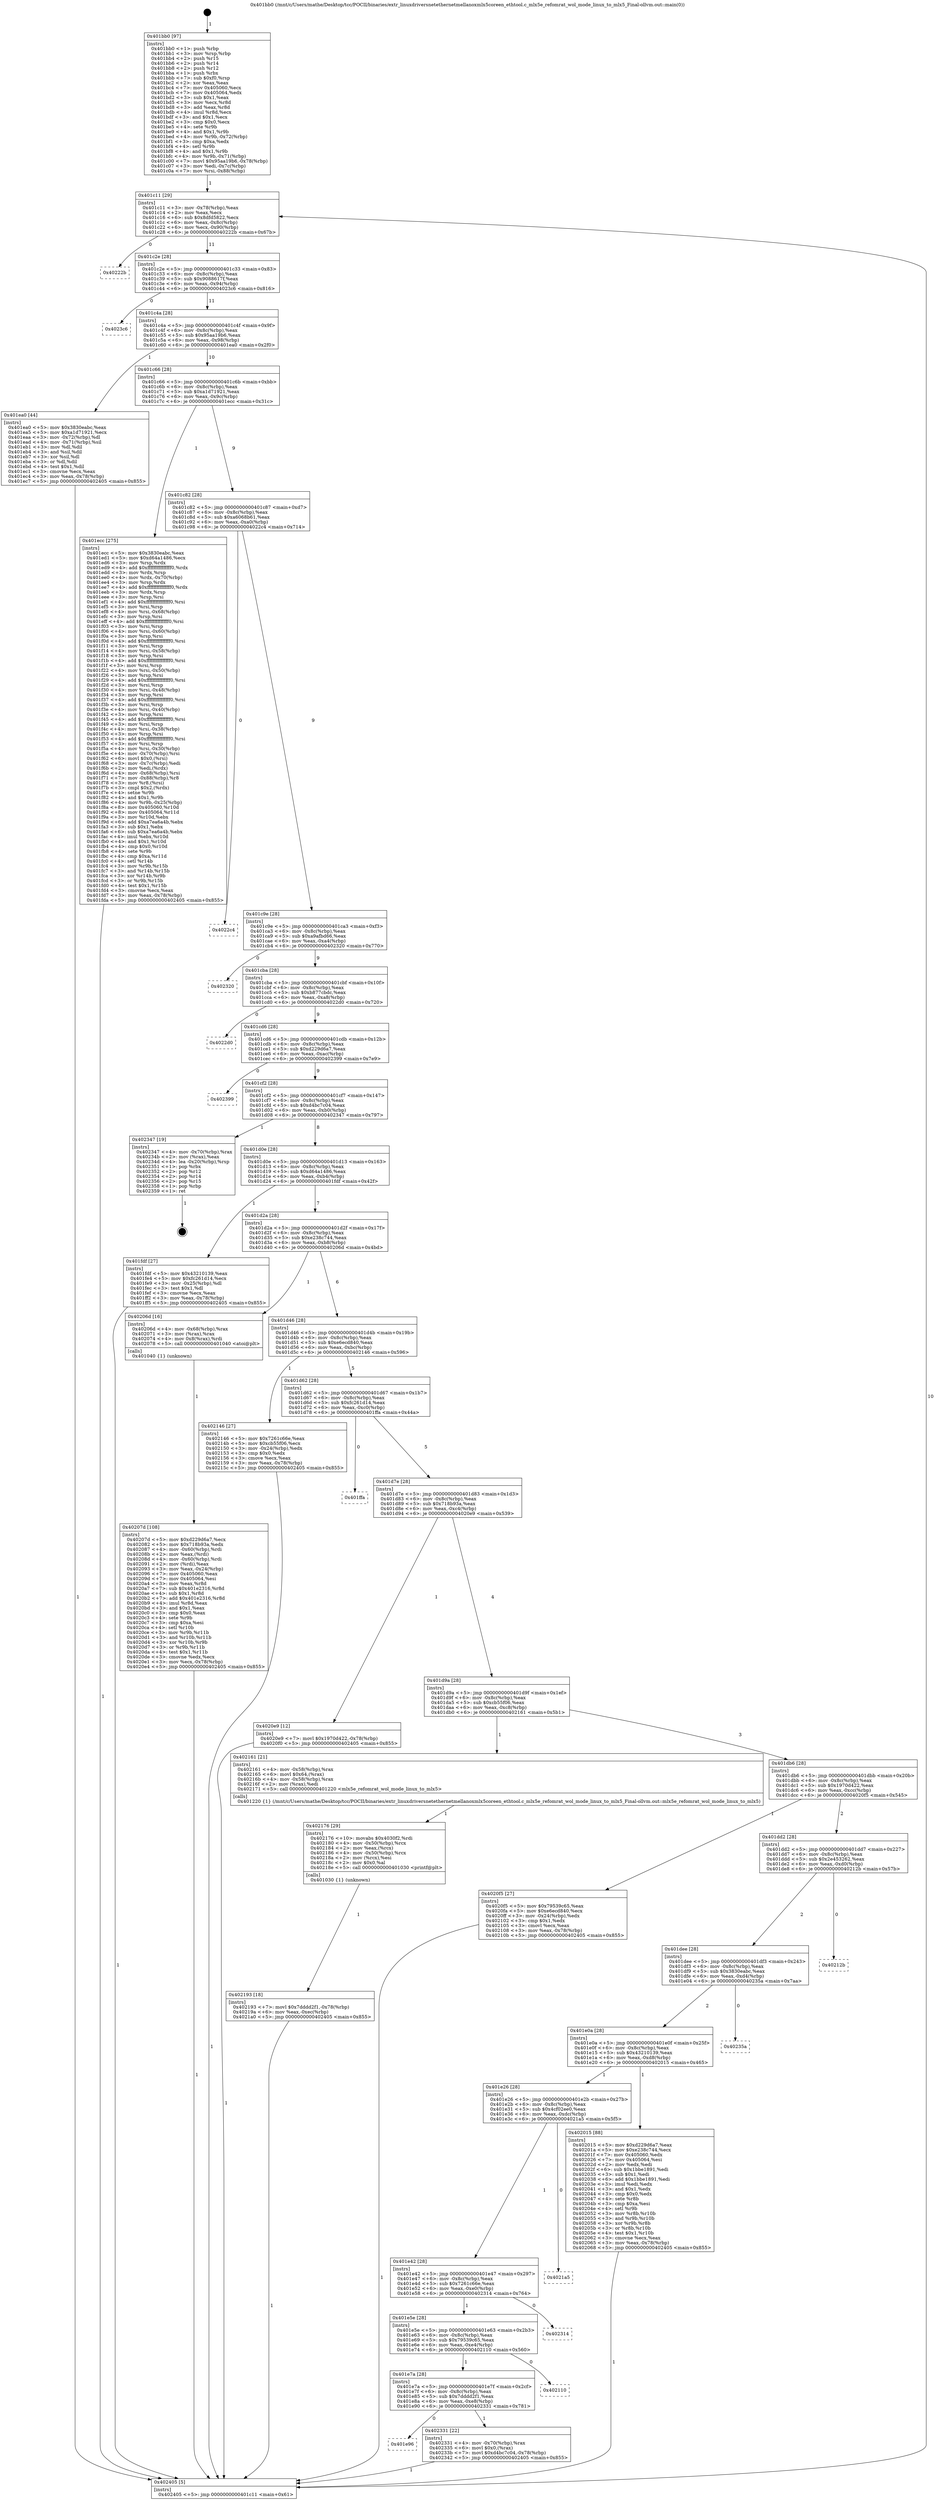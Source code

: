 digraph "0x401bb0" {
  label = "0x401bb0 (/mnt/c/Users/mathe/Desktop/tcc/POCII/binaries/extr_linuxdriversnetethernetmellanoxmlx5coreen_ethtool.c_mlx5e_refomrat_wol_mode_linux_to_mlx5_Final-ollvm.out::main(0))"
  labelloc = "t"
  node[shape=record]

  Entry [label="",width=0.3,height=0.3,shape=circle,fillcolor=black,style=filled]
  "0x401c11" [label="{
     0x401c11 [29]\l
     | [instrs]\l
     &nbsp;&nbsp;0x401c11 \<+3\>: mov -0x78(%rbp),%eax\l
     &nbsp;&nbsp;0x401c14 \<+2\>: mov %eax,%ecx\l
     &nbsp;&nbsp;0x401c16 \<+6\>: sub $0x8dfd5822,%ecx\l
     &nbsp;&nbsp;0x401c1c \<+6\>: mov %eax,-0x8c(%rbp)\l
     &nbsp;&nbsp;0x401c22 \<+6\>: mov %ecx,-0x90(%rbp)\l
     &nbsp;&nbsp;0x401c28 \<+6\>: je 000000000040222b \<main+0x67b\>\l
  }"]
  "0x40222b" [label="{
     0x40222b\l
  }", style=dashed]
  "0x401c2e" [label="{
     0x401c2e [28]\l
     | [instrs]\l
     &nbsp;&nbsp;0x401c2e \<+5\>: jmp 0000000000401c33 \<main+0x83\>\l
     &nbsp;&nbsp;0x401c33 \<+6\>: mov -0x8c(%rbp),%eax\l
     &nbsp;&nbsp;0x401c39 \<+5\>: sub $0x9088617f,%eax\l
     &nbsp;&nbsp;0x401c3e \<+6\>: mov %eax,-0x94(%rbp)\l
     &nbsp;&nbsp;0x401c44 \<+6\>: je 00000000004023c6 \<main+0x816\>\l
  }"]
  Exit [label="",width=0.3,height=0.3,shape=circle,fillcolor=black,style=filled,peripheries=2]
  "0x4023c6" [label="{
     0x4023c6\l
  }", style=dashed]
  "0x401c4a" [label="{
     0x401c4a [28]\l
     | [instrs]\l
     &nbsp;&nbsp;0x401c4a \<+5\>: jmp 0000000000401c4f \<main+0x9f\>\l
     &nbsp;&nbsp;0x401c4f \<+6\>: mov -0x8c(%rbp),%eax\l
     &nbsp;&nbsp;0x401c55 \<+5\>: sub $0x95aa19b6,%eax\l
     &nbsp;&nbsp;0x401c5a \<+6\>: mov %eax,-0x98(%rbp)\l
     &nbsp;&nbsp;0x401c60 \<+6\>: je 0000000000401ea0 \<main+0x2f0\>\l
  }"]
  "0x401e96" [label="{
     0x401e96\l
  }", style=dashed]
  "0x401ea0" [label="{
     0x401ea0 [44]\l
     | [instrs]\l
     &nbsp;&nbsp;0x401ea0 \<+5\>: mov $0x3830eabc,%eax\l
     &nbsp;&nbsp;0x401ea5 \<+5\>: mov $0xa1d71921,%ecx\l
     &nbsp;&nbsp;0x401eaa \<+3\>: mov -0x72(%rbp),%dl\l
     &nbsp;&nbsp;0x401ead \<+4\>: mov -0x71(%rbp),%sil\l
     &nbsp;&nbsp;0x401eb1 \<+3\>: mov %dl,%dil\l
     &nbsp;&nbsp;0x401eb4 \<+3\>: and %sil,%dil\l
     &nbsp;&nbsp;0x401eb7 \<+3\>: xor %sil,%dl\l
     &nbsp;&nbsp;0x401eba \<+3\>: or %dl,%dil\l
     &nbsp;&nbsp;0x401ebd \<+4\>: test $0x1,%dil\l
     &nbsp;&nbsp;0x401ec1 \<+3\>: cmovne %ecx,%eax\l
     &nbsp;&nbsp;0x401ec4 \<+3\>: mov %eax,-0x78(%rbp)\l
     &nbsp;&nbsp;0x401ec7 \<+5\>: jmp 0000000000402405 \<main+0x855\>\l
  }"]
  "0x401c66" [label="{
     0x401c66 [28]\l
     | [instrs]\l
     &nbsp;&nbsp;0x401c66 \<+5\>: jmp 0000000000401c6b \<main+0xbb\>\l
     &nbsp;&nbsp;0x401c6b \<+6\>: mov -0x8c(%rbp),%eax\l
     &nbsp;&nbsp;0x401c71 \<+5\>: sub $0xa1d71921,%eax\l
     &nbsp;&nbsp;0x401c76 \<+6\>: mov %eax,-0x9c(%rbp)\l
     &nbsp;&nbsp;0x401c7c \<+6\>: je 0000000000401ecc \<main+0x31c\>\l
  }"]
  "0x402405" [label="{
     0x402405 [5]\l
     | [instrs]\l
     &nbsp;&nbsp;0x402405 \<+5\>: jmp 0000000000401c11 \<main+0x61\>\l
  }"]
  "0x401bb0" [label="{
     0x401bb0 [97]\l
     | [instrs]\l
     &nbsp;&nbsp;0x401bb0 \<+1\>: push %rbp\l
     &nbsp;&nbsp;0x401bb1 \<+3\>: mov %rsp,%rbp\l
     &nbsp;&nbsp;0x401bb4 \<+2\>: push %r15\l
     &nbsp;&nbsp;0x401bb6 \<+2\>: push %r14\l
     &nbsp;&nbsp;0x401bb8 \<+2\>: push %r12\l
     &nbsp;&nbsp;0x401bba \<+1\>: push %rbx\l
     &nbsp;&nbsp;0x401bbb \<+7\>: sub $0xf0,%rsp\l
     &nbsp;&nbsp;0x401bc2 \<+2\>: xor %eax,%eax\l
     &nbsp;&nbsp;0x401bc4 \<+7\>: mov 0x405060,%ecx\l
     &nbsp;&nbsp;0x401bcb \<+7\>: mov 0x405064,%edx\l
     &nbsp;&nbsp;0x401bd2 \<+3\>: sub $0x1,%eax\l
     &nbsp;&nbsp;0x401bd5 \<+3\>: mov %ecx,%r8d\l
     &nbsp;&nbsp;0x401bd8 \<+3\>: add %eax,%r8d\l
     &nbsp;&nbsp;0x401bdb \<+4\>: imul %r8d,%ecx\l
     &nbsp;&nbsp;0x401bdf \<+3\>: and $0x1,%ecx\l
     &nbsp;&nbsp;0x401be2 \<+3\>: cmp $0x0,%ecx\l
     &nbsp;&nbsp;0x401be5 \<+4\>: sete %r9b\l
     &nbsp;&nbsp;0x401be9 \<+4\>: and $0x1,%r9b\l
     &nbsp;&nbsp;0x401bed \<+4\>: mov %r9b,-0x72(%rbp)\l
     &nbsp;&nbsp;0x401bf1 \<+3\>: cmp $0xa,%edx\l
     &nbsp;&nbsp;0x401bf4 \<+4\>: setl %r9b\l
     &nbsp;&nbsp;0x401bf8 \<+4\>: and $0x1,%r9b\l
     &nbsp;&nbsp;0x401bfc \<+4\>: mov %r9b,-0x71(%rbp)\l
     &nbsp;&nbsp;0x401c00 \<+7\>: movl $0x95aa19b6,-0x78(%rbp)\l
     &nbsp;&nbsp;0x401c07 \<+3\>: mov %edi,-0x7c(%rbp)\l
     &nbsp;&nbsp;0x401c0a \<+7\>: mov %rsi,-0x88(%rbp)\l
  }"]
  "0x402331" [label="{
     0x402331 [22]\l
     | [instrs]\l
     &nbsp;&nbsp;0x402331 \<+4\>: mov -0x70(%rbp),%rax\l
     &nbsp;&nbsp;0x402335 \<+6\>: movl $0x0,(%rax)\l
     &nbsp;&nbsp;0x40233b \<+7\>: movl $0xd4bc7c04,-0x78(%rbp)\l
     &nbsp;&nbsp;0x402342 \<+5\>: jmp 0000000000402405 \<main+0x855\>\l
  }"]
  "0x401ecc" [label="{
     0x401ecc [275]\l
     | [instrs]\l
     &nbsp;&nbsp;0x401ecc \<+5\>: mov $0x3830eabc,%eax\l
     &nbsp;&nbsp;0x401ed1 \<+5\>: mov $0xd64a1486,%ecx\l
     &nbsp;&nbsp;0x401ed6 \<+3\>: mov %rsp,%rdx\l
     &nbsp;&nbsp;0x401ed9 \<+4\>: add $0xfffffffffffffff0,%rdx\l
     &nbsp;&nbsp;0x401edd \<+3\>: mov %rdx,%rsp\l
     &nbsp;&nbsp;0x401ee0 \<+4\>: mov %rdx,-0x70(%rbp)\l
     &nbsp;&nbsp;0x401ee4 \<+3\>: mov %rsp,%rdx\l
     &nbsp;&nbsp;0x401ee7 \<+4\>: add $0xfffffffffffffff0,%rdx\l
     &nbsp;&nbsp;0x401eeb \<+3\>: mov %rdx,%rsp\l
     &nbsp;&nbsp;0x401eee \<+3\>: mov %rsp,%rsi\l
     &nbsp;&nbsp;0x401ef1 \<+4\>: add $0xfffffffffffffff0,%rsi\l
     &nbsp;&nbsp;0x401ef5 \<+3\>: mov %rsi,%rsp\l
     &nbsp;&nbsp;0x401ef8 \<+4\>: mov %rsi,-0x68(%rbp)\l
     &nbsp;&nbsp;0x401efc \<+3\>: mov %rsp,%rsi\l
     &nbsp;&nbsp;0x401eff \<+4\>: add $0xfffffffffffffff0,%rsi\l
     &nbsp;&nbsp;0x401f03 \<+3\>: mov %rsi,%rsp\l
     &nbsp;&nbsp;0x401f06 \<+4\>: mov %rsi,-0x60(%rbp)\l
     &nbsp;&nbsp;0x401f0a \<+3\>: mov %rsp,%rsi\l
     &nbsp;&nbsp;0x401f0d \<+4\>: add $0xfffffffffffffff0,%rsi\l
     &nbsp;&nbsp;0x401f11 \<+3\>: mov %rsi,%rsp\l
     &nbsp;&nbsp;0x401f14 \<+4\>: mov %rsi,-0x58(%rbp)\l
     &nbsp;&nbsp;0x401f18 \<+3\>: mov %rsp,%rsi\l
     &nbsp;&nbsp;0x401f1b \<+4\>: add $0xfffffffffffffff0,%rsi\l
     &nbsp;&nbsp;0x401f1f \<+3\>: mov %rsi,%rsp\l
     &nbsp;&nbsp;0x401f22 \<+4\>: mov %rsi,-0x50(%rbp)\l
     &nbsp;&nbsp;0x401f26 \<+3\>: mov %rsp,%rsi\l
     &nbsp;&nbsp;0x401f29 \<+4\>: add $0xfffffffffffffff0,%rsi\l
     &nbsp;&nbsp;0x401f2d \<+3\>: mov %rsi,%rsp\l
     &nbsp;&nbsp;0x401f30 \<+4\>: mov %rsi,-0x48(%rbp)\l
     &nbsp;&nbsp;0x401f34 \<+3\>: mov %rsp,%rsi\l
     &nbsp;&nbsp;0x401f37 \<+4\>: add $0xfffffffffffffff0,%rsi\l
     &nbsp;&nbsp;0x401f3b \<+3\>: mov %rsi,%rsp\l
     &nbsp;&nbsp;0x401f3e \<+4\>: mov %rsi,-0x40(%rbp)\l
     &nbsp;&nbsp;0x401f42 \<+3\>: mov %rsp,%rsi\l
     &nbsp;&nbsp;0x401f45 \<+4\>: add $0xfffffffffffffff0,%rsi\l
     &nbsp;&nbsp;0x401f49 \<+3\>: mov %rsi,%rsp\l
     &nbsp;&nbsp;0x401f4c \<+4\>: mov %rsi,-0x38(%rbp)\l
     &nbsp;&nbsp;0x401f50 \<+3\>: mov %rsp,%rsi\l
     &nbsp;&nbsp;0x401f53 \<+4\>: add $0xfffffffffffffff0,%rsi\l
     &nbsp;&nbsp;0x401f57 \<+3\>: mov %rsi,%rsp\l
     &nbsp;&nbsp;0x401f5a \<+4\>: mov %rsi,-0x30(%rbp)\l
     &nbsp;&nbsp;0x401f5e \<+4\>: mov -0x70(%rbp),%rsi\l
     &nbsp;&nbsp;0x401f62 \<+6\>: movl $0x0,(%rsi)\l
     &nbsp;&nbsp;0x401f68 \<+3\>: mov -0x7c(%rbp),%edi\l
     &nbsp;&nbsp;0x401f6b \<+2\>: mov %edi,(%rdx)\l
     &nbsp;&nbsp;0x401f6d \<+4\>: mov -0x68(%rbp),%rsi\l
     &nbsp;&nbsp;0x401f71 \<+7\>: mov -0x88(%rbp),%r8\l
     &nbsp;&nbsp;0x401f78 \<+3\>: mov %r8,(%rsi)\l
     &nbsp;&nbsp;0x401f7b \<+3\>: cmpl $0x2,(%rdx)\l
     &nbsp;&nbsp;0x401f7e \<+4\>: setne %r9b\l
     &nbsp;&nbsp;0x401f82 \<+4\>: and $0x1,%r9b\l
     &nbsp;&nbsp;0x401f86 \<+4\>: mov %r9b,-0x25(%rbp)\l
     &nbsp;&nbsp;0x401f8a \<+8\>: mov 0x405060,%r10d\l
     &nbsp;&nbsp;0x401f92 \<+8\>: mov 0x405064,%r11d\l
     &nbsp;&nbsp;0x401f9a \<+3\>: mov %r10d,%ebx\l
     &nbsp;&nbsp;0x401f9d \<+6\>: add $0xa7ea6a4b,%ebx\l
     &nbsp;&nbsp;0x401fa3 \<+3\>: sub $0x1,%ebx\l
     &nbsp;&nbsp;0x401fa6 \<+6\>: sub $0xa7ea6a4b,%ebx\l
     &nbsp;&nbsp;0x401fac \<+4\>: imul %ebx,%r10d\l
     &nbsp;&nbsp;0x401fb0 \<+4\>: and $0x1,%r10d\l
     &nbsp;&nbsp;0x401fb4 \<+4\>: cmp $0x0,%r10d\l
     &nbsp;&nbsp;0x401fb8 \<+4\>: sete %r9b\l
     &nbsp;&nbsp;0x401fbc \<+4\>: cmp $0xa,%r11d\l
     &nbsp;&nbsp;0x401fc0 \<+4\>: setl %r14b\l
     &nbsp;&nbsp;0x401fc4 \<+3\>: mov %r9b,%r15b\l
     &nbsp;&nbsp;0x401fc7 \<+3\>: and %r14b,%r15b\l
     &nbsp;&nbsp;0x401fca \<+3\>: xor %r14b,%r9b\l
     &nbsp;&nbsp;0x401fcd \<+3\>: or %r9b,%r15b\l
     &nbsp;&nbsp;0x401fd0 \<+4\>: test $0x1,%r15b\l
     &nbsp;&nbsp;0x401fd4 \<+3\>: cmovne %ecx,%eax\l
     &nbsp;&nbsp;0x401fd7 \<+3\>: mov %eax,-0x78(%rbp)\l
     &nbsp;&nbsp;0x401fda \<+5\>: jmp 0000000000402405 \<main+0x855\>\l
  }"]
  "0x401c82" [label="{
     0x401c82 [28]\l
     | [instrs]\l
     &nbsp;&nbsp;0x401c82 \<+5\>: jmp 0000000000401c87 \<main+0xd7\>\l
     &nbsp;&nbsp;0x401c87 \<+6\>: mov -0x8c(%rbp),%eax\l
     &nbsp;&nbsp;0x401c8d \<+5\>: sub $0xa6068b61,%eax\l
     &nbsp;&nbsp;0x401c92 \<+6\>: mov %eax,-0xa0(%rbp)\l
     &nbsp;&nbsp;0x401c98 \<+6\>: je 00000000004022c4 \<main+0x714\>\l
  }"]
  "0x401e7a" [label="{
     0x401e7a [28]\l
     | [instrs]\l
     &nbsp;&nbsp;0x401e7a \<+5\>: jmp 0000000000401e7f \<main+0x2cf\>\l
     &nbsp;&nbsp;0x401e7f \<+6\>: mov -0x8c(%rbp),%eax\l
     &nbsp;&nbsp;0x401e85 \<+5\>: sub $0x7dddd2f1,%eax\l
     &nbsp;&nbsp;0x401e8a \<+6\>: mov %eax,-0xe8(%rbp)\l
     &nbsp;&nbsp;0x401e90 \<+6\>: je 0000000000402331 \<main+0x781\>\l
  }"]
  "0x402110" [label="{
     0x402110\l
  }", style=dashed]
  "0x4022c4" [label="{
     0x4022c4\l
  }", style=dashed]
  "0x401c9e" [label="{
     0x401c9e [28]\l
     | [instrs]\l
     &nbsp;&nbsp;0x401c9e \<+5\>: jmp 0000000000401ca3 \<main+0xf3\>\l
     &nbsp;&nbsp;0x401ca3 \<+6\>: mov -0x8c(%rbp),%eax\l
     &nbsp;&nbsp;0x401ca9 \<+5\>: sub $0xa9afbd66,%eax\l
     &nbsp;&nbsp;0x401cae \<+6\>: mov %eax,-0xa4(%rbp)\l
     &nbsp;&nbsp;0x401cb4 \<+6\>: je 0000000000402320 \<main+0x770\>\l
  }"]
  "0x401e5e" [label="{
     0x401e5e [28]\l
     | [instrs]\l
     &nbsp;&nbsp;0x401e5e \<+5\>: jmp 0000000000401e63 \<main+0x2b3\>\l
     &nbsp;&nbsp;0x401e63 \<+6\>: mov -0x8c(%rbp),%eax\l
     &nbsp;&nbsp;0x401e69 \<+5\>: sub $0x79539c65,%eax\l
     &nbsp;&nbsp;0x401e6e \<+6\>: mov %eax,-0xe4(%rbp)\l
     &nbsp;&nbsp;0x401e74 \<+6\>: je 0000000000402110 \<main+0x560\>\l
  }"]
  "0x402320" [label="{
     0x402320\l
  }", style=dashed]
  "0x401cba" [label="{
     0x401cba [28]\l
     | [instrs]\l
     &nbsp;&nbsp;0x401cba \<+5\>: jmp 0000000000401cbf \<main+0x10f\>\l
     &nbsp;&nbsp;0x401cbf \<+6\>: mov -0x8c(%rbp),%eax\l
     &nbsp;&nbsp;0x401cc5 \<+5\>: sub $0xb877cbdc,%eax\l
     &nbsp;&nbsp;0x401cca \<+6\>: mov %eax,-0xa8(%rbp)\l
     &nbsp;&nbsp;0x401cd0 \<+6\>: je 00000000004022d0 \<main+0x720\>\l
  }"]
  "0x402314" [label="{
     0x402314\l
  }", style=dashed]
  "0x4022d0" [label="{
     0x4022d0\l
  }", style=dashed]
  "0x401cd6" [label="{
     0x401cd6 [28]\l
     | [instrs]\l
     &nbsp;&nbsp;0x401cd6 \<+5\>: jmp 0000000000401cdb \<main+0x12b\>\l
     &nbsp;&nbsp;0x401cdb \<+6\>: mov -0x8c(%rbp),%eax\l
     &nbsp;&nbsp;0x401ce1 \<+5\>: sub $0xd229d6a7,%eax\l
     &nbsp;&nbsp;0x401ce6 \<+6\>: mov %eax,-0xac(%rbp)\l
     &nbsp;&nbsp;0x401cec \<+6\>: je 0000000000402399 \<main+0x7e9\>\l
  }"]
  "0x401e42" [label="{
     0x401e42 [28]\l
     | [instrs]\l
     &nbsp;&nbsp;0x401e42 \<+5\>: jmp 0000000000401e47 \<main+0x297\>\l
     &nbsp;&nbsp;0x401e47 \<+6\>: mov -0x8c(%rbp),%eax\l
     &nbsp;&nbsp;0x401e4d \<+5\>: sub $0x7261c66e,%eax\l
     &nbsp;&nbsp;0x401e52 \<+6\>: mov %eax,-0xe0(%rbp)\l
     &nbsp;&nbsp;0x401e58 \<+6\>: je 0000000000402314 \<main+0x764\>\l
  }"]
  "0x402399" [label="{
     0x402399\l
  }", style=dashed]
  "0x401cf2" [label="{
     0x401cf2 [28]\l
     | [instrs]\l
     &nbsp;&nbsp;0x401cf2 \<+5\>: jmp 0000000000401cf7 \<main+0x147\>\l
     &nbsp;&nbsp;0x401cf7 \<+6\>: mov -0x8c(%rbp),%eax\l
     &nbsp;&nbsp;0x401cfd \<+5\>: sub $0xd4bc7c04,%eax\l
     &nbsp;&nbsp;0x401d02 \<+6\>: mov %eax,-0xb0(%rbp)\l
     &nbsp;&nbsp;0x401d08 \<+6\>: je 0000000000402347 \<main+0x797\>\l
  }"]
  "0x4021a5" [label="{
     0x4021a5\l
  }", style=dashed]
  "0x402347" [label="{
     0x402347 [19]\l
     | [instrs]\l
     &nbsp;&nbsp;0x402347 \<+4\>: mov -0x70(%rbp),%rax\l
     &nbsp;&nbsp;0x40234b \<+2\>: mov (%rax),%eax\l
     &nbsp;&nbsp;0x40234d \<+4\>: lea -0x20(%rbp),%rsp\l
     &nbsp;&nbsp;0x402351 \<+1\>: pop %rbx\l
     &nbsp;&nbsp;0x402352 \<+2\>: pop %r12\l
     &nbsp;&nbsp;0x402354 \<+2\>: pop %r14\l
     &nbsp;&nbsp;0x402356 \<+2\>: pop %r15\l
     &nbsp;&nbsp;0x402358 \<+1\>: pop %rbp\l
     &nbsp;&nbsp;0x402359 \<+1\>: ret\l
  }"]
  "0x401d0e" [label="{
     0x401d0e [28]\l
     | [instrs]\l
     &nbsp;&nbsp;0x401d0e \<+5\>: jmp 0000000000401d13 \<main+0x163\>\l
     &nbsp;&nbsp;0x401d13 \<+6\>: mov -0x8c(%rbp),%eax\l
     &nbsp;&nbsp;0x401d19 \<+5\>: sub $0xd64a1486,%eax\l
     &nbsp;&nbsp;0x401d1e \<+6\>: mov %eax,-0xb4(%rbp)\l
     &nbsp;&nbsp;0x401d24 \<+6\>: je 0000000000401fdf \<main+0x42f\>\l
  }"]
  "0x402193" [label="{
     0x402193 [18]\l
     | [instrs]\l
     &nbsp;&nbsp;0x402193 \<+7\>: movl $0x7dddd2f1,-0x78(%rbp)\l
     &nbsp;&nbsp;0x40219a \<+6\>: mov %eax,-0xec(%rbp)\l
     &nbsp;&nbsp;0x4021a0 \<+5\>: jmp 0000000000402405 \<main+0x855\>\l
  }"]
  "0x401fdf" [label="{
     0x401fdf [27]\l
     | [instrs]\l
     &nbsp;&nbsp;0x401fdf \<+5\>: mov $0x43210139,%eax\l
     &nbsp;&nbsp;0x401fe4 \<+5\>: mov $0xfc261d14,%ecx\l
     &nbsp;&nbsp;0x401fe9 \<+3\>: mov -0x25(%rbp),%dl\l
     &nbsp;&nbsp;0x401fec \<+3\>: test $0x1,%dl\l
     &nbsp;&nbsp;0x401fef \<+3\>: cmovne %ecx,%eax\l
     &nbsp;&nbsp;0x401ff2 \<+3\>: mov %eax,-0x78(%rbp)\l
     &nbsp;&nbsp;0x401ff5 \<+5\>: jmp 0000000000402405 \<main+0x855\>\l
  }"]
  "0x401d2a" [label="{
     0x401d2a [28]\l
     | [instrs]\l
     &nbsp;&nbsp;0x401d2a \<+5\>: jmp 0000000000401d2f \<main+0x17f\>\l
     &nbsp;&nbsp;0x401d2f \<+6\>: mov -0x8c(%rbp),%eax\l
     &nbsp;&nbsp;0x401d35 \<+5\>: sub $0xe238c744,%eax\l
     &nbsp;&nbsp;0x401d3a \<+6\>: mov %eax,-0xb8(%rbp)\l
     &nbsp;&nbsp;0x401d40 \<+6\>: je 000000000040206d \<main+0x4bd\>\l
  }"]
  "0x402176" [label="{
     0x402176 [29]\l
     | [instrs]\l
     &nbsp;&nbsp;0x402176 \<+10\>: movabs $0x4030f2,%rdi\l
     &nbsp;&nbsp;0x402180 \<+4\>: mov -0x50(%rbp),%rcx\l
     &nbsp;&nbsp;0x402184 \<+2\>: mov %eax,(%rcx)\l
     &nbsp;&nbsp;0x402186 \<+4\>: mov -0x50(%rbp),%rcx\l
     &nbsp;&nbsp;0x40218a \<+2\>: mov (%rcx),%esi\l
     &nbsp;&nbsp;0x40218c \<+2\>: mov $0x0,%al\l
     &nbsp;&nbsp;0x40218e \<+5\>: call 0000000000401030 \<printf@plt\>\l
     | [calls]\l
     &nbsp;&nbsp;0x401030 \{1\} (unknown)\l
  }"]
  "0x40206d" [label="{
     0x40206d [16]\l
     | [instrs]\l
     &nbsp;&nbsp;0x40206d \<+4\>: mov -0x68(%rbp),%rax\l
     &nbsp;&nbsp;0x402071 \<+3\>: mov (%rax),%rax\l
     &nbsp;&nbsp;0x402074 \<+4\>: mov 0x8(%rax),%rdi\l
     &nbsp;&nbsp;0x402078 \<+5\>: call 0000000000401040 \<atoi@plt\>\l
     | [calls]\l
     &nbsp;&nbsp;0x401040 \{1\} (unknown)\l
  }"]
  "0x401d46" [label="{
     0x401d46 [28]\l
     | [instrs]\l
     &nbsp;&nbsp;0x401d46 \<+5\>: jmp 0000000000401d4b \<main+0x19b\>\l
     &nbsp;&nbsp;0x401d4b \<+6\>: mov -0x8c(%rbp),%eax\l
     &nbsp;&nbsp;0x401d51 \<+5\>: sub $0xe6ecd840,%eax\l
     &nbsp;&nbsp;0x401d56 \<+6\>: mov %eax,-0xbc(%rbp)\l
     &nbsp;&nbsp;0x401d5c \<+6\>: je 0000000000402146 \<main+0x596\>\l
  }"]
  "0x40207d" [label="{
     0x40207d [108]\l
     | [instrs]\l
     &nbsp;&nbsp;0x40207d \<+5\>: mov $0xd229d6a7,%ecx\l
     &nbsp;&nbsp;0x402082 \<+5\>: mov $0x718b93a,%edx\l
     &nbsp;&nbsp;0x402087 \<+4\>: mov -0x60(%rbp),%rdi\l
     &nbsp;&nbsp;0x40208b \<+2\>: mov %eax,(%rdi)\l
     &nbsp;&nbsp;0x40208d \<+4\>: mov -0x60(%rbp),%rdi\l
     &nbsp;&nbsp;0x402091 \<+2\>: mov (%rdi),%eax\l
     &nbsp;&nbsp;0x402093 \<+3\>: mov %eax,-0x24(%rbp)\l
     &nbsp;&nbsp;0x402096 \<+7\>: mov 0x405060,%eax\l
     &nbsp;&nbsp;0x40209d \<+7\>: mov 0x405064,%esi\l
     &nbsp;&nbsp;0x4020a4 \<+3\>: mov %eax,%r8d\l
     &nbsp;&nbsp;0x4020a7 \<+7\>: sub $0x401e2316,%r8d\l
     &nbsp;&nbsp;0x4020ae \<+4\>: sub $0x1,%r8d\l
     &nbsp;&nbsp;0x4020b2 \<+7\>: add $0x401e2316,%r8d\l
     &nbsp;&nbsp;0x4020b9 \<+4\>: imul %r8d,%eax\l
     &nbsp;&nbsp;0x4020bd \<+3\>: and $0x1,%eax\l
     &nbsp;&nbsp;0x4020c0 \<+3\>: cmp $0x0,%eax\l
     &nbsp;&nbsp;0x4020c3 \<+4\>: sete %r9b\l
     &nbsp;&nbsp;0x4020c7 \<+3\>: cmp $0xa,%esi\l
     &nbsp;&nbsp;0x4020ca \<+4\>: setl %r10b\l
     &nbsp;&nbsp;0x4020ce \<+3\>: mov %r9b,%r11b\l
     &nbsp;&nbsp;0x4020d1 \<+3\>: and %r10b,%r11b\l
     &nbsp;&nbsp;0x4020d4 \<+3\>: xor %r10b,%r9b\l
     &nbsp;&nbsp;0x4020d7 \<+3\>: or %r9b,%r11b\l
     &nbsp;&nbsp;0x4020da \<+4\>: test $0x1,%r11b\l
     &nbsp;&nbsp;0x4020de \<+3\>: cmovne %edx,%ecx\l
     &nbsp;&nbsp;0x4020e1 \<+3\>: mov %ecx,-0x78(%rbp)\l
     &nbsp;&nbsp;0x4020e4 \<+5\>: jmp 0000000000402405 \<main+0x855\>\l
  }"]
  "0x402146" [label="{
     0x402146 [27]\l
     | [instrs]\l
     &nbsp;&nbsp;0x402146 \<+5\>: mov $0x7261c66e,%eax\l
     &nbsp;&nbsp;0x40214b \<+5\>: mov $0xcb55f06,%ecx\l
     &nbsp;&nbsp;0x402150 \<+3\>: mov -0x24(%rbp),%edx\l
     &nbsp;&nbsp;0x402153 \<+3\>: cmp $0x0,%edx\l
     &nbsp;&nbsp;0x402156 \<+3\>: cmove %ecx,%eax\l
     &nbsp;&nbsp;0x402159 \<+3\>: mov %eax,-0x78(%rbp)\l
     &nbsp;&nbsp;0x40215c \<+5\>: jmp 0000000000402405 \<main+0x855\>\l
  }"]
  "0x401d62" [label="{
     0x401d62 [28]\l
     | [instrs]\l
     &nbsp;&nbsp;0x401d62 \<+5\>: jmp 0000000000401d67 \<main+0x1b7\>\l
     &nbsp;&nbsp;0x401d67 \<+6\>: mov -0x8c(%rbp),%eax\l
     &nbsp;&nbsp;0x401d6d \<+5\>: sub $0xfc261d14,%eax\l
     &nbsp;&nbsp;0x401d72 \<+6\>: mov %eax,-0xc0(%rbp)\l
     &nbsp;&nbsp;0x401d78 \<+6\>: je 0000000000401ffa \<main+0x44a\>\l
  }"]
  "0x401e26" [label="{
     0x401e26 [28]\l
     | [instrs]\l
     &nbsp;&nbsp;0x401e26 \<+5\>: jmp 0000000000401e2b \<main+0x27b\>\l
     &nbsp;&nbsp;0x401e2b \<+6\>: mov -0x8c(%rbp),%eax\l
     &nbsp;&nbsp;0x401e31 \<+5\>: sub $0x4cf02ee0,%eax\l
     &nbsp;&nbsp;0x401e36 \<+6\>: mov %eax,-0xdc(%rbp)\l
     &nbsp;&nbsp;0x401e3c \<+6\>: je 00000000004021a5 \<main+0x5f5\>\l
  }"]
  "0x401ffa" [label="{
     0x401ffa\l
  }", style=dashed]
  "0x401d7e" [label="{
     0x401d7e [28]\l
     | [instrs]\l
     &nbsp;&nbsp;0x401d7e \<+5\>: jmp 0000000000401d83 \<main+0x1d3\>\l
     &nbsp;&nbsp;0x401d83 \<+6\>: mov -0x8c(%rbp),%eax\l
     &nbsp;&nbsp;0x401d89 \<+5\>: sub $0x718b93a,%eax\l
     &nbsp;&nbsp;0x401d8e \<+6\>: mov %eax,-0xc4(%rbp)\l
     &nbsp;&nbsp;0x401d94 \<+6\>: je 00000000004020e9 \<main+0x539\>\l
  }"]
  "0x402015" [label="{
     0x402015 [88]\l
     | [instrs]\l
     &nbsp;&nbsp;0x402015 \<+5\>: mov $0xd229d6a7,%eax\l
     &nbsp;&nbsp;0x40201a \<+5\>: mov $0xe238c744,%ecx\l
     &nbsp;&nbsp;0x40201f \<+7\>: mov 0x405060,%edx\l
     &nbsp;&nbsp;0x402026 \<+7\>: mov 0x405064,%esi\l
     &nbsp;&nbsp;0x40202d \<+2\>: mov %edx,%edi\l
     &nbsp;&nbsp;0x40202f \<+6\>: sub $0x1bbe1891,%edi\l
     &nbsp;&nbsp;0x402035 \<+3\>: sub $0x1,%edi\l
     &nbsp;&nbsp;0x402038 \<+6\>: add $0x1bbe1891,%edi\l
     &nbsp;&nbsp;0x40203e \<+3\>: imul %edi,%edx\l
     &nbsp;&nbsp;0x402041 \<+3\>: and $0x1,%edx\l
     &nbsp;&nbsp;0x402044 \<+3\>: cmp $0x0,%edx\l
     &nbsp;&nbsp;0x402047 \<+4\>: sete %r8b\l
     &nbsp;&nbsp;0x40204b \<+3\>: cmp $0xa,%esi\l
     &nbsp;&nbsp;0x40204e \<+4\>: setl %r9b\l
     &nbsp;&nbsp;0x402052 \<+3\>: mov %r8b,%r10b\l
     &nbsp;&nbsp;0x402055 \<+3\>: and %r9b,%r10b\l
     &nbsp;&nbsp;0x402058 \<+3\>: xor %r9b,%r8b\l
     &nbsp;&nbsp;0x40205b \<+3\>: or %r8b,%r10b\l
     &nbsp;&nbsp;0x40205e \<+4\>: test $0x1,%r10b\l
     &nbsp;&nbsp;0x402062 \<+3\>: cmovne %ecx,%eax\l
     &nbsp;&nbsp;0x402065 \<+3\>: mov %eax,-0x78(%rbp)\l
     &nbsp;&nbsp;0x402068 \<+5\>: jmp 0000000000402405 \<main+0x855\>\l
  }"]
  "0x4020e9" [label="{
     0x4020e9 [12]\l
     | [instrs]\l
     &nbsp;&nbsp;0x4020e9 \<+7\>: movl $0x1970d422,-0x78(%rbp)\l
     &nbsp;&nbsp;0x4020f0 \<+5\>: jmp 0000000000402405 \<main+0x855\>\l
  }"]
  "0x401d9a" [label="{
     0x401d9a [28]\l
     | [instrs]\l
     &nbsp;&nbsp;0x401d9a \<+5\>: jmp 0000000000401d9f \<main+0x1ef\>\l
     &nbsp;&nbsp;0x401d9f \<+6\>: mov -0x8c(%rbp),%eax\l
     &nbsp;&nbsp;0x401da5 \<+5\>: sub $0xcb55f06,%eax\l
     &nbsp;&nbsp;0x401daa \<+6\>: mov %eax,-0xc8(%rbp)\l
     &nbsp;&nbsp;0x401db0 \<+6\>: je 0000000000402161 \<main+0x5b1\>\l
  }"]
  "0x401e0a" [label="{
     0x401e0a [28]\l
     | [instrs]\l
     &nbsp;&nbsp;0x401e0a \<+5\>: jmp 0000000000401e0f \<main+0x25f\>\l
     &nbsp;&nbsp;0x401e0f \<+6\>: mov -0x8c(%rbp),%eax\l
     &nbsp;&nbsp;0x401e15 \<+5\>: sub $0x43210139,%eax\l
     &nbsp;&nbsp;0x401e1a \<+6\>: mov %eax,-0xd8(%rbp)\l
     &nbsp;&nbsp;0x401e20 \<+6\>: je 0000000000402015 \<main+0x465\>\l
  }"]
  "0x402161" [label="{
     0x402161 [21]\l
     | [instrs]\l
     &nbsp;&nbsp;0x402161 \<+4\>: mov -0x58(%rbp),%rax\l
     &nbsp;&nbsp;0x402165 \<+6\>: movl $0x64,(%rax)\l
     &nbsp;&nbsp;0x40216b \<+4\>: mov -0x58(%rbp),%rax\l
     &nbsp;&nbsp;0x40216f \<+2\>: mov (%rax),%edi\l
     &nbsp;&nbsp;0x402171 \<+5\>: call 0000000000401220 \<mlx5e_refomrat_wol_mode_linux_to_mlx5\>\l
     | [calls]\l
     &nbsp;&nbsp;0x401220 \{1\} (/mnt/c/Users/mathe/Desktop/tcc/POCII/binaries/extr_linuxdriversnetethernetmellanoxmlx5coreen_ethtool.c_mlx5e_refomrat_wol_mode_linux_to_mlx5_Final-ollvm.out::mlx5e_refomrat_wol_mode_linux_to_mlx5)\l
  }"]
  "0x401db6" [label="{
     0x401db6 [28]\l
     | [instrs]\l
     &nbsp;&nbsp;0x401db6 \<+5\>: jmp 0000000000401dbb \<main+0x20b\>\l
     &nbsp;&nbsp;0x401dbb \<+6\>: mov -0x8c(%rbp),%eax\l
     &nbsp;&nbsp;0x401dc1 \<+5\>: sub $0x1970d422,%eax\l
     &nbsp;&nbsp;0x401dc6 \<+6\>: mov %eax,-0xcc(%rbp)\l
     &nbsp;&nbsp;0x401dcc \<+6\>: je 00000000004020f5 \<main+0x545\>\l
  }"]
  "0x40235a" [label="{
     0x40235a\l
  }", style=dashed]
  "0x4020f5" [label="{
     0x4020f5 [27]\l
     | [instrs]\l
     &nbsp;&nbsp;0x4020f5 \<+5\>: mov $0x79539c65,%eax\l
     &nbsp;&nbsp;0x4020fa \<+5\>: mov $0xe6ecd840,%ecx\l
     &nbsp;&nbsp;0x4020ff \<+3\>: mov -0x24(%rbp),%edx\l
     &nbsp;&nbsp;0x402102 \<+3\>: cmp $0x1,%edx\l
     &nbsp;&nbsp;0x402105 \<+3\>: cmovl %ecx,%eax\l
     &nbsp;&nbsp;0x402108 \<+3\>: mov %eax,-0x78(%rbp)\l
     &nbsp;&nbsp;0x40210b \<+5\>: jmp 0000000000402405 \<main+0x855\>\l
  }"]
  "0x401dd2" [label="{
     0x401dd2 [28]\l
     | [instrs]\l
     &nbsp;&nbsp;0x401dd2 \<+5\>: jmp 0000000000401dd7 \<main+0x227\>\l
     &nbsp;&nbsp;0x401dd7 \<+6\>: mov -0x8c(%rbp),%eax\l
     &nbsp;&nbsp;0x401ddd \<+5\>: sub $0x2e453262,%eax\l
     &nbsp;&nbsp;0x401de2 \<+6\>: mov %eax,-0xd0(%rbp)\l
     &nbsp;&nbsp;0x401de8 \<+6\>: je 000000000040212b \<main+0x57b\>\l
  }"]
  "0x401dee" [label="{
     0x401dee [28]\l
     | [instrs]\l
     &nbsp;&nbsp;0x401dee \<+5\>: jmp 0000000000401df3 \<main+0x243\>\l
     &nbsp;&nbsp;0x401df3 \<+6\>: mov -0x8c(%rbp),%eax\l
     &nbsp;&nbsp;0x401df9 \<+5\>: sub $0x3830eabc,%eax\l
     &nbsp;&nbsp;0x401dfe \<+6\>: mov %eax,-0xd4(%rbp)\l
     &nbsp;&nbsp;0x401e04 \<+6\>: je 000000000040235a \<main+0x7aa\>\l
  }"]
  "0x40212b" [label="{
     0x40212b\l
  }", style=dashed]
  Entry -> "0x401bb0" [label=" 1"]
  "0x401c11" -> "0x40222b" [label=" 0"]
  "0x401c11" -> "0x401c2e" [label=" 11"]
  "0x402347" -> Exit [label=" 1"]
  "0x401c2e" -> "0x4023c6" [label=" 0"]
  "0x401c2e" -> "0x401c4a" [label=" 11"]
  "0x402331" -> "0x402405" [label=" 1"]
  "0x401c4a" -> "0x401ea0" [label=" 1"]
  "0x401c4a" -> "0x401c66" [label=" 10"]
  "0x401ea0" -> "0x402405" [label=" 1"]
  "0x401bb0" -> "0x401c11" [label=" 1"]
  "0x402405" -> "0x401c11" [label=" 10"]
  "0x401e7a" -> "0x401e96" [label=" 0"]
  "0x401c66" -> "0x401ecc" [label=" 1"]
  "0x401c66" -> "0x401c82" [label=" 9"]
  "0x401e7a" -> "0x402331" [label=" 1"]
  "0x401ecc" -> "0x402405" [label=" 1"]
  "0x401e5e" -> "0x401e7a" [label=" 1"]
  "0x401c82" -> "0x4022c4" [label=" 0"]
  "0x401c82" -> "0x401c9e" [label=" 9"]
  "0x401e5e" -> "0x402110" [label=" 0"]
  "0x401c9e" -> "0x402320" [label=" 0"]
  "0x401c9e" -> "0x401cba" [label=" 9"]
  "0x401e42" -> "0x401e5e" [label=" 1"]
  "0x401cba" -> "0x4022d0" [label=" 0"]
  "0x401cba" -> "0x401cd6" [label=" 9"]
  "0x401e42" -> "0x402314" [label=" 0"]
  "0x401cd6" -> "0x402399" [label=" 0"]
  "0x401cd6" -> "0x401cf2" [label=" 9"]
  "0x401e26" -> "0x401e42" [label=" 1"]
  "0x401cf2" -> "0x402347" [label=" 1"]
  "0x401cf2" -> "0x401d0e" [label=" 8"]
  "0x401e26" -> "0x4021a5" [label=" 0"]
  "0x401d0e" -> "0x401fdf" [label=" 1"]
  "0x401d0e" -> "0x401d2a" [label=" 7"]
  "0x401fdf" -> "0x402405" [label=" 1"]
  "0x402193" -> "0x402405" [label=" 1"]
  "0x401d2a" -> "0x40206d" [label=" 1"]
  "0x401d2a" -> "0x401d46" [label=" 6"]
  "0x402176" -> "0x402193" [label=" 1"]
  "0x401d46" -> "0x402146" [label=" 1"]
  "0x401d46" -> "0x401d62" [label=" 5"]
  "0x402161" -> "0x402176" [label=" 1"]
  "0x401d62" -> "0x401ffa" [label=" 0"]
  "0x401d62" -> "0x401d7e" [label=" 5"]
  "0x402146" -> "0x402405" [label=" 1"]
  "0x401d7e" -> "0x4020e9" [label=" 1"]
  "0x401d7e" -> "0x401d9a" [label=" 4"]
  "0x4020f5" -> "0x402405" [label=" 1"]
  "0x401d9a" -> "0x402161" [label=" 1"]
  "0x401d9a" -> "0x401db6" [label=" 3"]
  "0x40207d" -> "0x402405" [label=" 1"]
  "0x401db6" -> "0x4020f5" [label=" 1"]
  "0x401db6" -> "0x401dd2" [label=" 2"]
  "0x40206d" -> "0x40207d" [label=" 1"]
  "0x401dd2" -> "0x40212b" [label=" 0"]
  "0x401dd2" -> "0x401dee" [label=" 2"]
  "0x402015" -> "0x402405" [label=" 1"]
  "0x401dee" -> "0x40235a" [label=" 0"]
  "0x401dee" -> "0x401e0a" [label=" 2"]
  "0x4020e9" -> "0x402405" [label=" 1"]
  "0x401e0a" -> "0x402015" [label=" 1"]
  "0x401e0a" -> "0x401e26" [label=" 1"]
}
